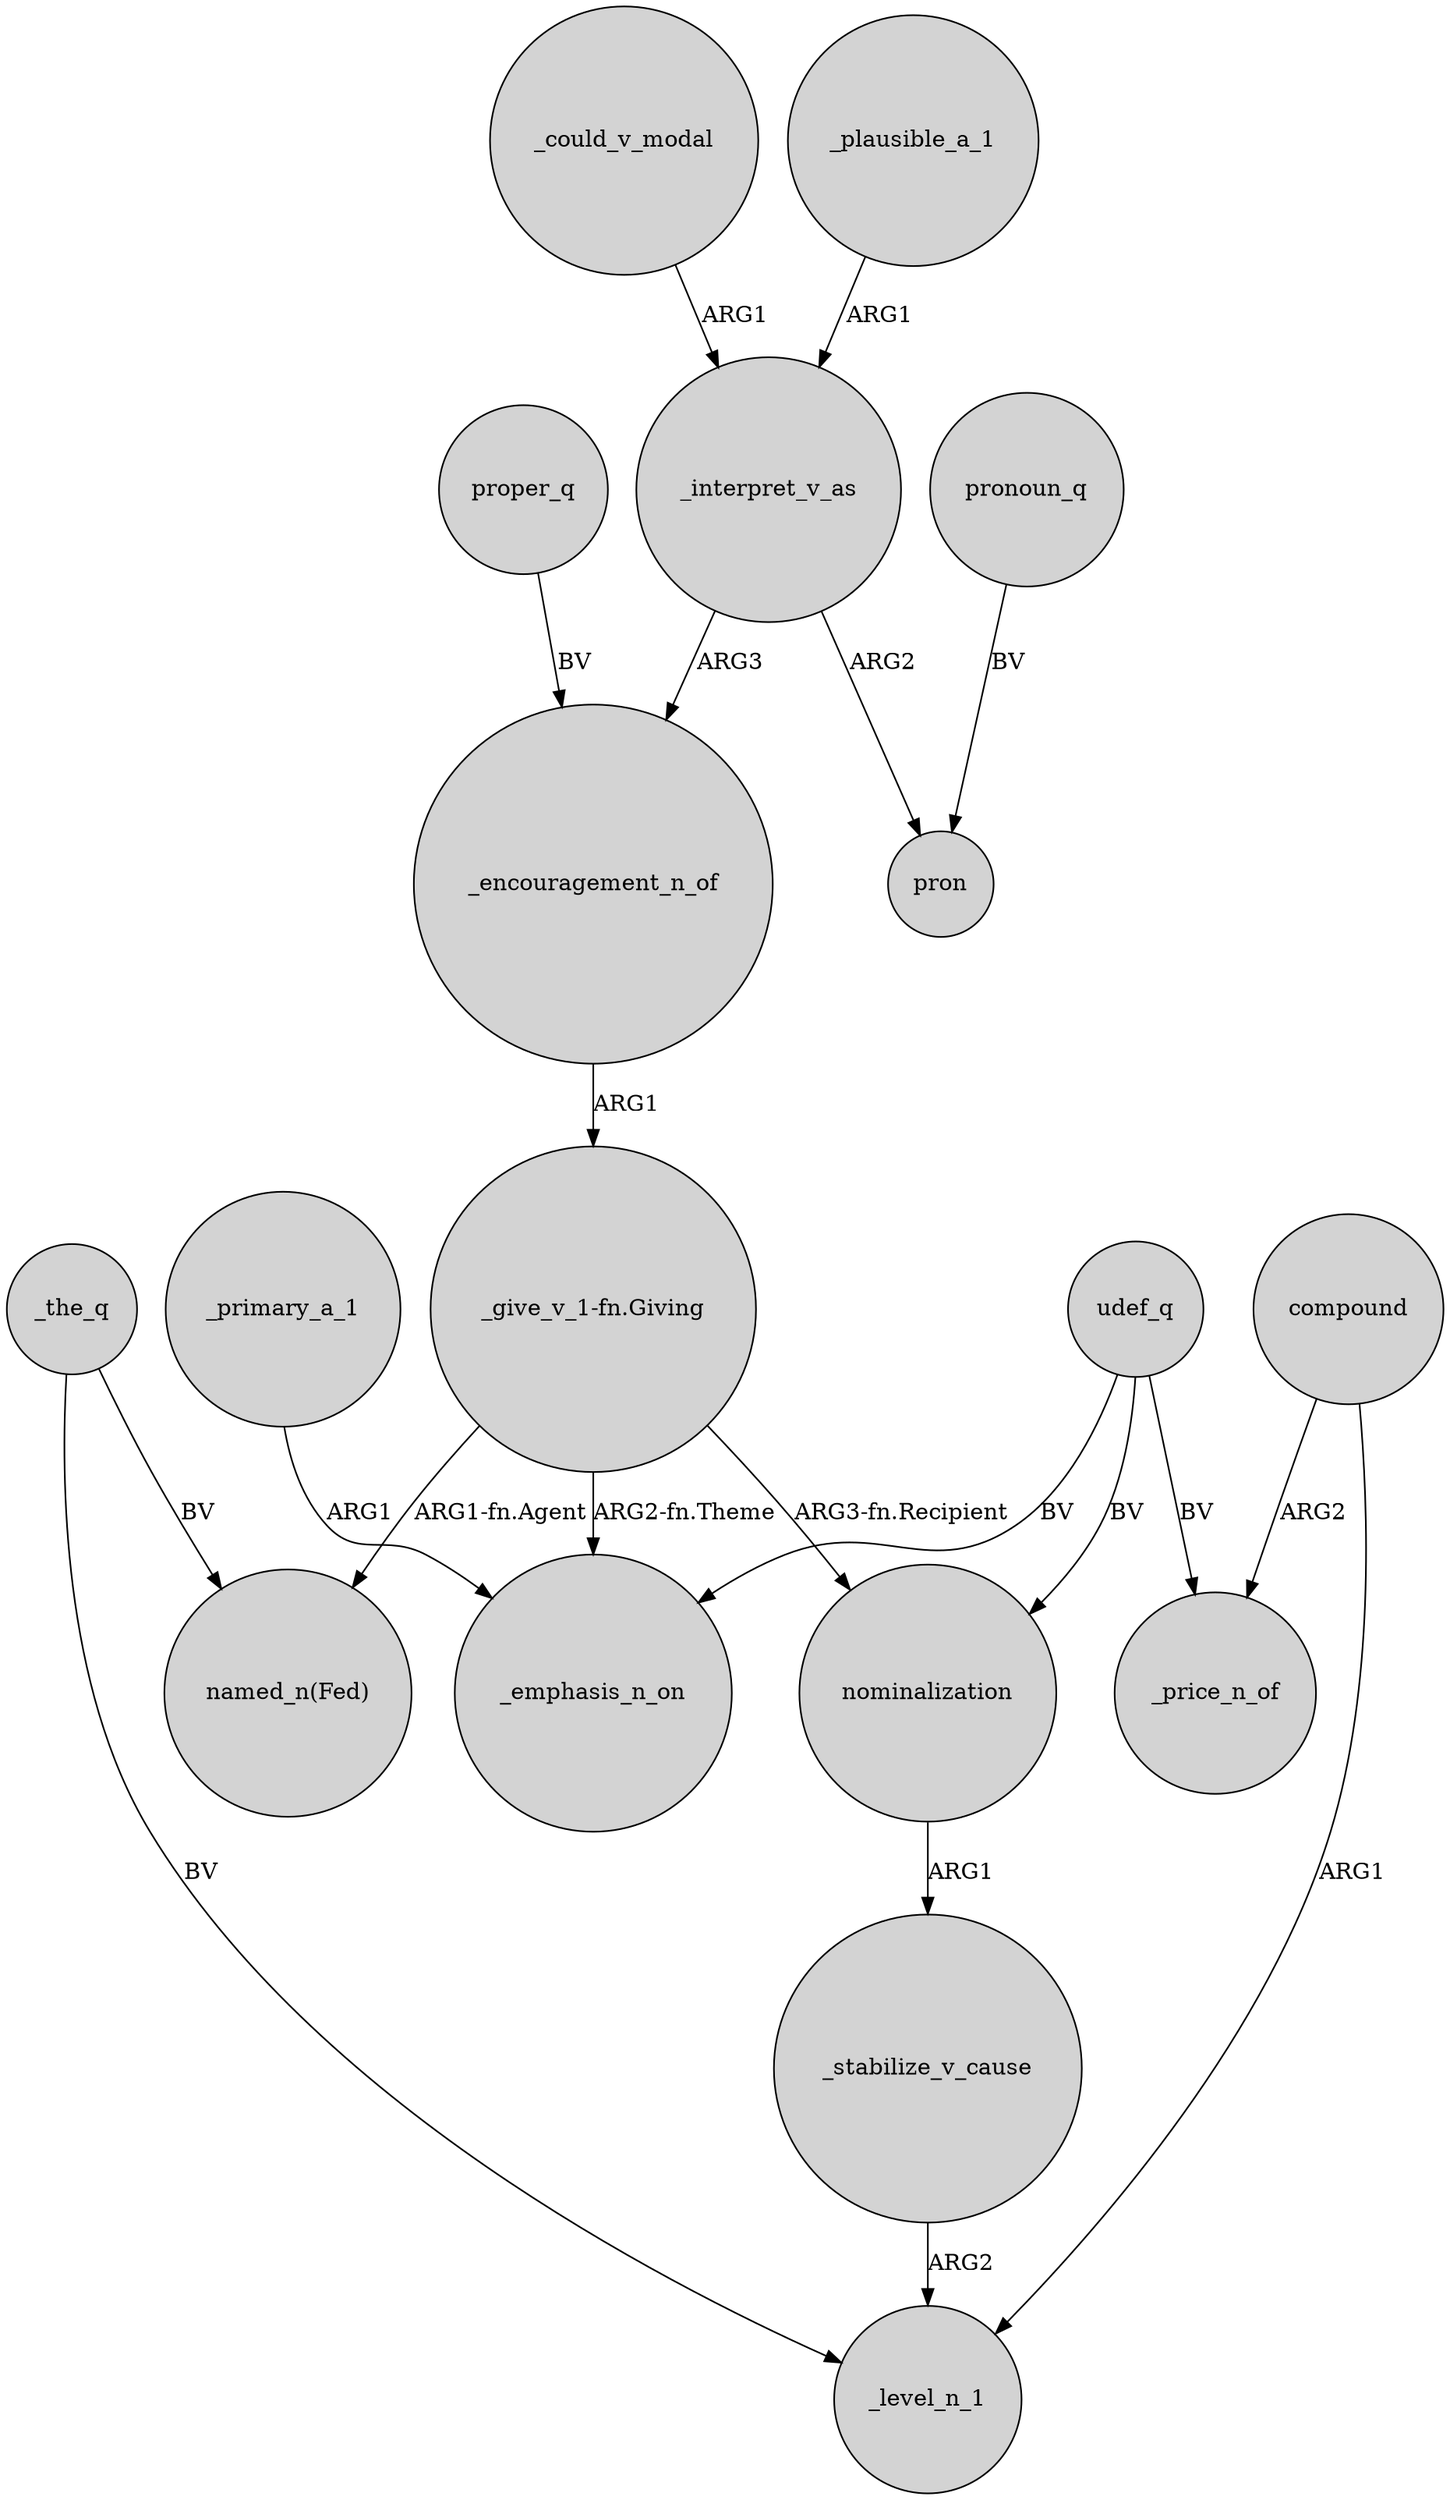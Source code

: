 digraph {
	node [shape=circle style=filled]
	_the_q -> "named_n(Fed)" [label=BV]
	compound -> _price_n_of [label=ARG2]
	udef_q -> _price_n_of [label=BV]
	nominalization -> _stabilize_v_cause [label=ARG1]
	_could_v_modal -> _interpret_v_as [label=ARG1]
	_plausible_a_1 -> _interpret_v_as [label=ARG1]
	_primary_a_1 -> _emphasis_n_on [label=ARG1]
	_the_q -> _level_n_1 [label=BV]
	_interpret_v_as -> _encouragement_n_of [label=ARG3]
	_interpret_v_as -> pron [label=ARG2]
	pronoun_q -> pron [label=BV]
	proper_q -> _encouragement_n_of [label=BV]
	"_give_v_1-fn.Giving" -> nominalization [label="ARG3-fn.Recipient"]
	udef_q -> _emphasis_n_on [label=BV]
	"_give_v_1-fn.Giving" -> "named_n(Fed)" [label="ARG1-fn.Agent"]
	udef_q -> nominalization [label=BV]
	_encouragement_n_of -> "_give_v_1-fn.Giving" [label=ARG1]
	_stabilize_v_cause -> _level_n_1 [label=ARG2]
	compound -> _level_n_1 [label=ARG1]
	"_give_v_1-fn.Giving" -> _emphasis_n_on [label="ARG2-fn.Theme"]
}
